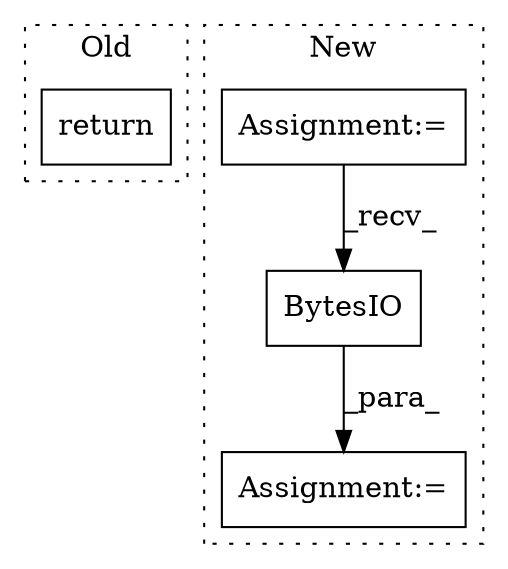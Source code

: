 digraph G {
subgraph cluster0 {
1 [label="return" a="41" s="864" l="7" shape="box"];
label = "Old";
style="dotted";
}
subgraph cluster1 {
2 [label="BytesIO" a="32" s="940,963" l="8,1" shape="box"];
3 [label="Assignment:=" a="7" s="925" l="1" shape="box"];
4 [label="Assignment:=" a="7" s="721" l="2" shape="box"];
label = "New";
style="dotted";
}
2 -> 3 [label="_para_"];
4 -> 2 [label="_recv_"];
}